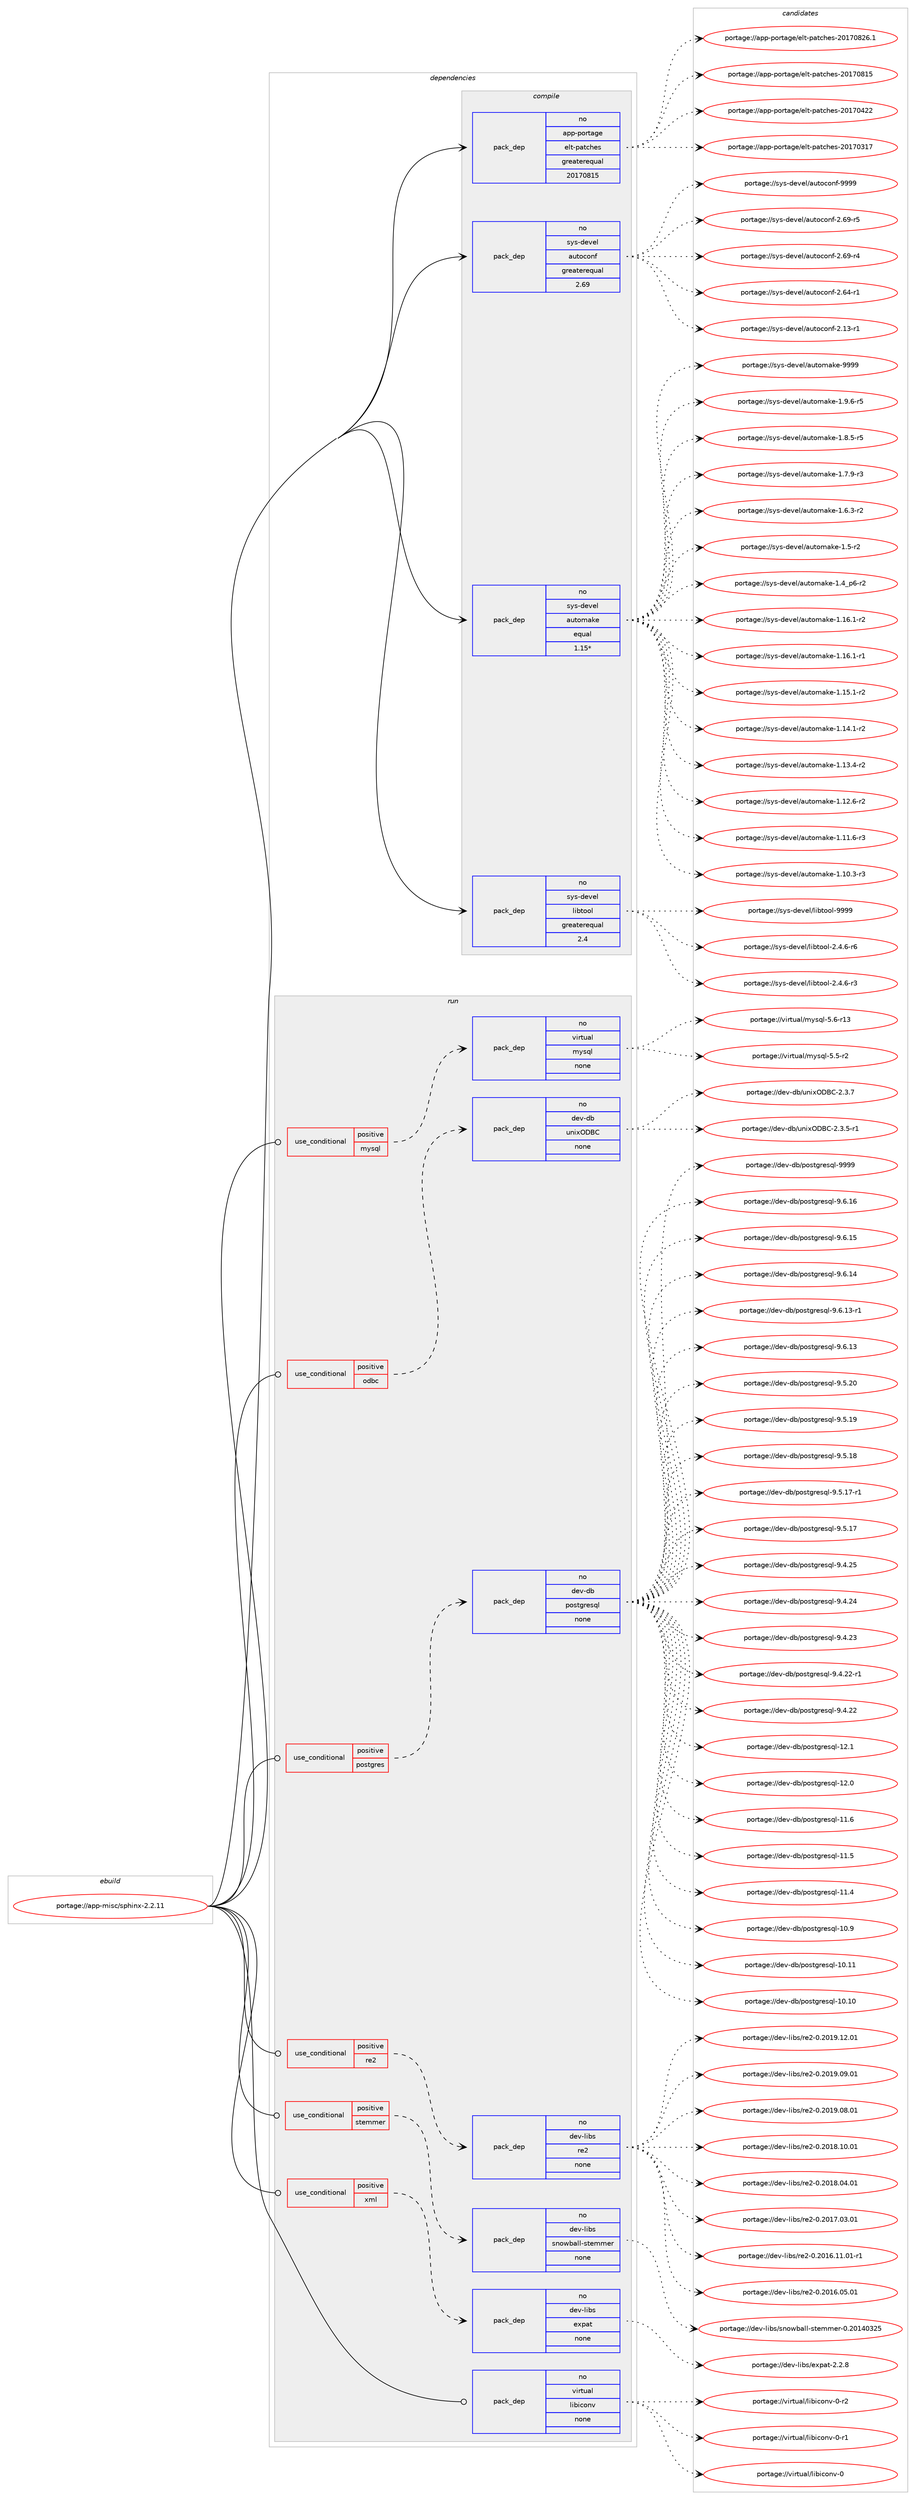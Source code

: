 digraph prolog {

# *************
# Graph options
# *************

newrank=true;
concentrate=true;
compound=true;
graph [rankdir=LR,fontname=Helvetica,fontsize=10,ranksep=1.5];#, ranksep=2.5, nodesep=0.2];
edge  [arrowhead=vee];
node  [fontname=Helvetica,fontsize=10];

# **********
# The ebuild
# **********

subgraph cluster_leftcol {
color=gray;
label=<<i>ebuild</i>>;
id [label="portage://app-misc/sphinx-2.2.11", color=red, width=4, href="../app-misc/sphinx-2.2.11.svg"];
}

# ****************
# The dependencies
# ****************

subgraph cluster_midcol {
color=gray;
label=<<i>dependencies</i>>;
subgraph cluster_compile {
fillcolor="#eeeeee";
style=filled;
label=<<i>compile</i>>;
subgraph pack458726 {
dependency609682 [label=<<TABLE BORDER="0" CELLBORDER="1" CELLSPACING="0" CELLPADDING="4" WIDTH="220"><TR><TD ROWSPAN="6" CELLPADDING="30">pack_dep</TD></TR><TR><TD WIDTH="110">no</TD></TR><TR><TD>app-portage</TD></TR><TR><TD>elt-patches</TD></TR><TR><TD>greaterequal</TD></TR><TR><TD>20170815</TD></TR></TABLE>>, shape=none, color=blue];
}
id:e -> dependency609682:w [weight=20,style="solid",arrowhead="vee"];
subgraph pack458727 {
dependency609683 [label=<<TABLE BORDER="0" CELLBORDER="1" CELLSPACING="0" CELLPADDING="4" WIDTH="220"><TR><TD ROWSPAN="6" CELLPADDING="30">pack_dep</TD></TR><TR><TD WIDTH="110">no</TD></TR><TR><TD>sys-devel</TD></TR><TR><TD>autoconf</TD></TR><TR><TD>greaterequal</TD></TR><TR><TD>2.69</TD></TR></TABLE>>, shape=none, color=blue];
}
id:e -> dependency609683:w [weight=20,style="solid",arrowhead="vee"];
subgraph pack458728 {
dependency609684 [label=<<TABLE BORDER="0" CELLBORDER="1" CELLSPACING="0" CELLPADDING="4" WIDTH="220"><TR><TD ROWSPAN="6" CELLPADDING="30">pack_dep</TD></TR><TR><TD WIDTH="110">no</TD></TR><TR><TD>sys-devel</TD></TR><TR><TD>automake</TD></TR><TR><TD>equal</TD></TR><TR><TD>1.15*</TD></TR></TABLE>>, shape=none, color=blue];
}
id:e -> dependency609684:w [weight=20,style="solid",arrowhead="vee"];
subgraph pack458729 {
dependency609685 [label=<<TABLE BORDER="0" CELLBORDER="1" CELLSPACING="0" CELLPADDING="4" WIDTH="220"><TR><TD ROWSPAN="6" CELLPADDING="30">pack_dep</TD></TR><TR><TD WIDTH="110">no</TD></TR><TR><TD>sys-devel</TD></TR><TR><TD>libtool</TD></TR><TR><TD>greaterequal</TD></TR><TR><TD>2.4</TD></TR></TABLE>>, shape=none, color=blue];
}
id:e -> dependency609685:w [weight=20,style="solid",arrowhead="vee"];
}
subgraph cluster_compileandrun {
fillcolor="#eeeeee";
style=filled;
label=<<i>compile and run</i>>;
}
subgraph cluster_run {
fillcolor="#eeeeee";
style=filled;
label=<<i>run</i>>;
subgraph cond142791 {
dependency609686 [label=<<TABLE BORDER="0" CELLBORDER="1" CELLSPACING="0" CELLPADDING="4"><TR><TD ROWSPAN="3" CELLPADDING="10">use_conditional</TD></TR><TR><TD>positive</TD></TR><TR><TD>mysql</TD></TR></TABLE>>, shape=none, color=red];
subgraph pack458730 {
dependency609687 [label=<<TABLE BORDER="0" CELLBORDER="1" CELLSPACING="0" CELLPADDING="4" WIDTH="220"><TR><TD ROWSPAN="6" CELLPADDING="30">pack_dep</TD></TR><TR><TD WIDTH="110">no</TD></TR><TR><TD>virtual</TD></TR><TR><TD>mysql</TD></TR><TR><TD>none</TD></TR><TR><TD></TD></TR></TABLE>>, shape=none, color=blue];
}
dependency609686:e -> dependency609687:w [weight=20,style="dashed",arrowhead="vee"];
}
id:e -> dependency609686:w [weight=20,style="solid",arrowhead="odot"];
subgraph cond142792 {
dependency609688 [label=<<TABLE BORDER="0" CELLBORDER="1" CELLSPACING="0" CELLPADDING="4"><TR><TD ROWSPAN="3" CELLPADDING="10">use_conditional</TD></TR><TR><TD>positive</TD></TR><TR><TD>odbc</TD></TR></TABLE>>, shape=none, color=red];
subgraph pack458731 {
dependency609689 [label=<<TABLE BORDER="0" CELLBORDER="1" CELLSPACING="0" CELLPADDING="4" WIDTH="220"><TR><TD ROWSPAN="6" CELLPADDING="30">pack_dep</TD></TR><TR><TD WIDTH="110">no</TD></TR><TR><TD>dev-db</TD></TR><TR><TD>unixODBC</TD></TR><TR><TD>none</TD></TR><TR><TD></TD></TR></TABLE>>, shape=none, color=blue];
}
dependency609688:e -> dependency609689:w [weight=20,style="dashed",arrowhead="vee"];
}
id:e -> dependency609688:w [weight=20,style="solid",arrowhead="odot"];
subgraph cond142793 {
dependency609690 [label=<<TABLE BORDER="0" CELLBORDER="1" CELLSPACING="0" CELLPADDING="4"><TR><TD ROWSPAN="3" CELLPADDING="10">use_conditional</TD></TR><TR><TD>positive</TD></TR><TR><TD>postgres</TD></TR></TABLE>>, shape=none, color=red];
subgraph pack458732 {
dependency609691 [label=<<TABLE BORDER="0" CELLBORDER="1" CELLSPACING="0" CELLPADDING="4" WIDTH="220"><TR><TD ROWSPAN="6" CELLPADDING="30">pack_dep</TD></TR><TR><TD WIDTH="110">no</TD></TR><TR><TD>dev-db</TD></TR><TR><TD>postgresql</TD></TR><TR><TD>none</TD></TR><TR><TD></TD></TR></TABLE>>, shape=none, color=blue];
}
dependency609690:e -> dependency609691:w [weight=20,style="dashed",arrowhead="vee"];
}
id:e -> dependency609690:w [weight=20,style="solid",arrowhead="odot"];
subgraph cond142794 {
dependency609692 [label=<<TABLE BORDER="0" CELLBORDER="1" CELLSPACING="0" CELLPADDING="4"><TR><TD ROWSPAN="3" CELLPADDING="10">use_conditional</TD></TR><TR><TD>positive</TD></TR><TR><TD>re2</TD></TR></TABLE>>, shape=none, color=red];
subgraph pack458733 {
dependency609693 [label=<<TABLE BORDER="0" CELLBORDER="1" CELLSPACING="0" CELLPADDING="4" WIDTH="220"><TR><TD ROWSPAN="6" CELLPADDING="30">pack_dep</TD></TR><TR><TD WIDTH="110">no</TD></TR><TR><TD>dev-libs</TD></TR><TR><TD>re2</TD></TR><TR><TD>none</TD></TR><TR><TD></TD></TR></TABLE>>, shape=none, color=blue];
}
dependency609692:e -> dependency609693:w [weight=20,style="dashed",arrowhead="vee"];
}
id:e -> dependency609692:w [weight=20,style="solid",arrowhead="odot"];
subgraph cond142795 {
dependency609694 [label=<<TABLE BORDER="0" CELLBORDER="1" CELLSPACING="0" CELLPADDING="4"><TR><TD ROWSPAN="3" CELLPADDING="10">use_conditional</TD></TR><TR><TD>positive</TD></TR><TR><TD>stemmer</TD></TR></TABLE>>, shape=none, color=red];
subgraph pack458734 {
dependency609695 [label=<<TABLE BORDER="0" CELLBORDER="1" CELLSPACING="0" CELLPADDING="4" WIDTH="220"><TR><TD ROWSPAN="6" CELLPADDING="30">pack_dep</TD></TR><TR><TD WIDTH="110">no</TD></TR><TR><TD>dev-libs</TD></TR><TR><TD>snowball-stemmer</TD></TR><TR><TD>none</TD></TR><TR><TD></TD></TR></TABLE>>, shape=none, color=blue];
}
dependency609694:e -> dependency609695:w [weight=20,style="dashed",arrowhead="vee"];
}
id:e -> dependency609694:w [weight=20,style="solid",arrowhead="odot"];
subgraph cond142796 {
dependency609696 [label=<<TABLE BORDER="0" CELLBORDER="1" CELLSPACING="0" CELLPADDING="4"><TR><TD ROWSPAN="3" CELLPADDING="10">use_conditional</TD></TR><TR><TD>positive</TD></TR><TR><TD>xml</TD></TR></TABLE>>, shape=none, color=red];
subgraph pack458735 {
dependency609697 [label=<<TABLE BORDER="0" CELLBORDER="1" CELLSPACING="0" CELLPADDING="4" WIDTH="220"><TR><TD ROWSPAN="6" CELLPADDING="30">pack_dep</TD></TR><TR><TD WIDTH="110">no</TD></TR><TR><TD>dev-libs</TD></TR><TR><TD>expat</TD></TR><TR><TD>none</TD></TR><TR><TD></TD></TR></TABLE>>, shape=none, color=blue];
}
dependency609696:e -> dependency609697:w [weight=20,style="dashed",arrowhead="vee"];
}
id:e -> dependency609696:w [weight=20,style="solid",arrowhead="odot"];
subgraph pack458736 {
dependency609698 [label=<<TABLE BORDER="0" CELLBORDER="1" CELLSPACING="0" CELLPADDING="4" WIDTH="220"><TR><TD ROWSPAN="6" CELLPADDING="30">pack_dep</TD></TR><TR><TD WIDTH="110">no</TD></TR><TR><TD>virtual</TD></TR><TR><TD>libiconv</TD></TR><TR><TD>none</TD></TR><TR><TD></TD></TR></TABLE>>, shape=none, color=blue];
}
id:e -> dependency609698:w [weight=20,style="solid",arrowhead="odot"];
}
}

# **************
# The candidates
# **************

subgraph cluster_choices {
rank=same;
color=gray;
label=<<i>candidates</i>>;

subgraph choice458726 {
color=black;
nodesep=1;
choice971121124511211111411697103101471011081164511297116991041011154550484955485650544649 [label="portage://app-portage/elt-patches-20170826.1", color=red, width=4,href="../app-portage/elt-patches-20170826.1.svg"];
choice97112112451121111141169710310147101108116451129711699104101115455048495548564953 [label="portage://app-portage/elt-patches-20170815", color=red, width=4,href="../app-portage/elt-patches-20170815.svg"];
choice97112112451121111141169710310147101108116451129711699104101115455048495548525050 [label="portage://app-portage/elt-patches-20170422", color=red, width=4,href="../app-portage/elt-patches-20170422.svg"];
choice97112112451121111141169710310147101108116451129711699104101115455048495548514955 [label="portage://app-portage/elt-patches-20170317", color=red, width=4,href="../app-portage/elt-patches-20170317.svg"];
dependency609682:e -> choice971121124511211111411697103101471011081164511297116991041011154550484955485650544649:w [style=dotted,weight="100"];
dependency609682:e -> choice97112112451121111141169710310147101108116451129711699104101115455048495548564953:w [style=dotted,weight="100"];
dependency609682:e -> choice97112112451121111141169710310147101108116451129711699104101115455048495548525050:w [style=dotted,weight="100"];
dependency609682:e -> choice97112112451121111141169710310147101108116451129711699104101115455048495548514955:w [style=dotted,weight="100"];
}
subgraph choice458727 {
color=black;
nodesep=1;
choice115121115451001011181011084797117116111991111101024557575757 [label="portage://sys-devel/autoconf-9999", color=red, width=4,href="../sys-devel/autoconf-9999.svg"];
choice1151211154510010111810110847971171161119911111010245504654574511453 [label="portage://sys-devel/autoconf-2.69-r5", color=red, width=4,href="../sys-devel/autoconf-2.69-r5.svg"];
choice1151211154510010111810110847971171161119911111010245504654574511452 [label="portage://sys-devel/autoconf-2.69-r4", color=red, width=4,href="../sys-devel/autoconf-2.69-r4.svg"];
choice1151211154510010111810110847971171161119911111010245504654524511449 [label="portage://sys-devel/autoconf-2.64-r1", color=red, width=4,href="../sys-devel/autoconf-2.64-r1.svg"];
choice1151211154510010111810110847971171161119911111010245504649514511449 [label="portage://sys-devel/autoconf-2.13-r1", color=red, width=4,href="../sys-devel/autoconf-2.13-r1.svg"];
dependency609683:e -> choice115121115451001011181011084797117116111991111101024557575757:w [style=dotted,weight="100"];
dependency609683:e -> choice1151211154510010111810110847971171161119911111010245504654574511453:w [style=dotted,weight="100"];
dependency609683:e -> choice1151211154510010111810110847971171161119911111010245504654574511452:w [style=dotted,weight="100"];
dependency609683:e -> choice1151211154510010111810110847971171161119911111010245504654524511449:w [style=dotted,weight="100"];
dependency609683:e -> choice1151211154510010111810110847971171161119911111010245504649514511449:w [style=dotted,weight="100"];
}
subgraph choice458728 {
color=black;
nodesep=1;
choice115121115451001011181011084797117116111109971071014557575757 [label="portage://sys-devel/automake-9999", color=red, width=4,href="../sys-devel/automake-9999.svg"];
choice115121115451001011181011084797117116111109971071014549465746544511453 [label="portage://sys-devel/automake-1.9.6-r5", color=red, width=4,href="../sys-devel/automake-1.9.6-r5.svg"];
choice115121115451001011181011084797117116111109971071014549465646534511453 [label="portage://sys-devel/automake-1.8.5-r5", color=red, width=4,href="../sys-devel/automake-1.8.5-r5.svg"];
choice115121115451001011181011084797117116111109971071014549465546574511451 [label="portage://sys-devel/automake-1.7.9-r3", color=red, width=4,href="../sys-devel/automake-1.7.9-r3.svg"];
choice115121115451001011181011084797117116111109971071014549465446514511450 [label="portage://sys-devel/automake-1.6.3-r2", color=red, width=4,href="../sys-devel/automake-1.6.3-r2.svg"];
choice11512111545100101118101108479711711611110997107101454946534511450 [label="portage://sys-devel/automake-1.5-r2", color=red, width=4,href="../sys-devel/automake-1.5-r2.svg"];
choice115121115451001011181011084797117116111109971071014549465295112544511450 [label="portage://sys-devel/automake-1.4_p6-r2", color=red, width=4,href="../sys-devel/automake-1.4_p6-r2.svg"];
choice11512111545100101118101108479711711611110997107101454946495446494511450 [label="portage://sys-devel/automake-1.16.1-r2", color=red, width=4,href="../sys-devel/automake-1.16.1-r2.svg"];
choice11512111545100101118101108479711711611110997107101454946495446494511449 [label="portage://sys-devel/automake-1.16.1-r1", color=red, width=4,href="../sys-devel/automake-1.16.1-r1.svg"];
choice11512111545100101118101108479711711611110997107101454946495346494511450 [label="portage://sys-devel/automake-1.15.1-r2", color=red, width=4,href="../sys-devel/automake-1.15.1-r2.svg"];
choice11512111545100101118101108479711711611110997107101454946495246494511450 [label="portage://sys-devel/automake-1.14.1-r2", color=red, width=4,href="../sys-devel/automake-1.14.1-r2.svg"];
choice11512111545100101118101108479711711611110997107101454946495146524511450 [label="portage://sys-devel/automake-1.13.4-r2", color=red, width=4,href="../sys-devel/automake-1.13.4-r2.svg"];
choice11512111545100101118101108479711711611110997107101454946495046544511450 [label="portage://sys-devel/automake-1.12.6-r2", color=red, width=4,href="../sys-devel/automake-1.12.6-r2.svg"];
choice11512111545100101118101108479711711611110997107101454946494946544511451 [label="portage://sys-devel/automake-1.11.6-r3", color=red, width=4,href="../sys-devel/automake-1.11.6-r3.svg"];
choice11512111545100101118101108479711711611110997107101454946494846514511451 [label="portage://sys-devel/automake-1.10.3-r3", color=red, width=4,href="../sys-devel/automake-1.10.3-r3.svg"];
dependency609684:e -> choice115121115451001011181011084797117116111109971071014557575757:w [style=dotted,weight="100"];
dependency609684:e -> choice115121115451001011181011084797117116111109971071014549465746544511453:w [style=dotted,weight="100"];
dependency609684:e -> choice115121115451001011181011084797117116111109971071014549465646534511453:w [style=dotted,weight="100"];
dependency609684:e -> choice115121115451001011181011084797117116111109971071014549465546574511451:w [style=dotted,weight="100"];
dependency609684:e -> choice115121115451001011181011084797117116111109971071014549465446514511450:w [style=dotted,weight="100"];
dependency609684:e -> choice11512111545100101118101108479711711611110997107101454946534511450:w [style=dotted,weight="100"];
dependency609684:e -> choice115121115451001011181011084797117116111109971071014549465295112544511450:w [style=dotted,weight="100"];
dependency609684:e -> choice11512111545100101118101108479711711611110997107101454946495446494511450:w [style=dotted,weight="100"];
dependency609684:e -> choice11512111545100101118101108479711711611110997107101454946495446494511449:w [style=dotted,weight="100"];
dependency609684:e -> choice11512111545100101118101108479711711611110997107101454946495346494511450:w [style=dotted,weight="100"];
dependency609684:e -> choice11512111545100101118101108479711711611110997107101454946495246494511450:w [style=dotted,weight="100"];
dependency609684:e -> choice11512111545100101118101108479711711611110997107101454946495146524511450:w [style=dotted,weight="100"];
dependency609684:e -> choice11512111545100101118101108479711711611110997107101454946495046544511450:w [style=dotted,weight="100"];
dependency609684:e -> choice11512111545100101118101108479711711611110997107101454946494946544511451:w [style=dotted,weight="100"];
dependency609684:e -> choice11512111545100101118101108479711711611110997107101454946494846514511451:w [style=dotted,weight="100"];
}
subgraph choice458729 {
color=black;
nodesep=1;
choice1151211154510010111810110847108105981161111111084557575757 [label="portage://sys-devel/libtool-9999", color=red, width=4,href="../sys-devel/libtool-9999.svg"];
choice1151211154510010111810110847108105981161111111084550465246544511454 [label="portage://sys-devel/libtool-2.4.6-r6", color=red, width=4,href="../sys-devel/libtool-2.4.6-r6.svg"];
choice1151211154510010111810110847108105981161111111084550465246544511451 [label="portage://sys-devel/libtool-2.4.6-r3", color=red, width=4,href="../sys-devel/libtool-2.4.6-r3.svg"];
dependency609685:e -> choice1151211154510010111810110847108105981161111111084557575757:w [style=dotted,weight="100"];
dependency609685:e -> choice1151211154510010111810110847108105981161111111084550465246544511454:w [style=dotted,weight="100"];
dependency609685:e -> choice1151211154510010111810110847108105981161111111084550465246544511451:w [style=dotted,weight="100"];
}
subgraph choice458730 {
color=black;
nodesep=1;
choice118105114116117971084710912111511310845534654451144951 [label="portage://virtual/mysql-5.6-r13", color=red, width=4,href="../virtual/mysql-5.6-r13.svg"];
choice1181051141161179710847109121115113108455346534511450 [label="portage://virtual/mysql-5.5-r2", color=red, width=4,href="../virtual/mysql-5.5-r2.svg"];
dependency609687:e -> choice118105114116117971084710912111511310845534654451144951:w [style=dotted,weight="100"];
dependency609687:e -> choice1181051141161179710847109121115113108455346534511450:w [style=dotted,weight="100"];
}
subgraph choice458731 {
color=black;
nodesep=1;
choice10010111845100984711711010512079686667455046514655 [label="portage://dev-db/unixODBC-2.3.7", color=red, width=4,href="../dev-db/unixODBC-2.3.7.svg"];
choice100101118451009847117110105120796866674550465146534511449 [label="portage://dev-db/unixODBC-2.3.5-r1", color=red, width=4,href="../dev-db/unixODBC-2.3.5-r1.svg"];
dependency609689:e -> choice10010111845100984711711010512079686667455046514655:w [style=dotted,weight="100"];
dependency609689:e -> choice100101118451009847117110105120796866674550465146534511449:w [style=dotted,weight="100"];
}
subgraph choice458732 {
color=black;
nodesep=1;
choice1001011184510098471121111151161031141011151131084557575757 [label="portage://dev-db/postgresql-9999", color=red, width=4,href="../dev-db/postgresql-9999.svg"];
choice10010111845100984711211111511610311410111511310845574654464954 [label="portage://dev-db/postgresql-9.6.16", color=red, width=4,href="../dev-db/postgresql-9.6.16.svg"];
choice10010111845100984711211111511610311410111511310845574654464953 [label="portage://dev-db/postgresql-9.6.15", color=red, width=4,href="../dev-db/postgresql-9.6.15.svg"];
choice10010111845100984711211111511610311410111511310845574654464952 [label="portage://dev-db/postgresql-9.6.14", color=red, width=4,href="../dev-db/postgresql-9.6.14.svg"];
choice100101118451009847112111115116103114101115113108455746544649514511449 [label="portage://dev-db/postgresql-9.6.13-r1", color=red, width=4,href="../dev-db/postgresql-9.6.13-r1.svg"];
choice10010111845100984711211111511610311410111511310845574654464951 [label="portage://dev-db/postgresql-9.6.13", color=red, width=4,href="../dev-db/postgresql-9.6.13.svg"];
choice10010111845100984711211111511610311410111511310845574653465048 [label="portage://dev-db/postgresql-9.5.20", color=red, width=4,href="../dev-db/postgresql-9.5.20.svg"];
choice10010111845100984711211111511610311410111511310845574653464957 [label="portage://dev-db/postgresql-9.5.19", color=red, width=4,href="../dev-db/postgresql-9.5.19.svg"];
choice10010111845100984711211111511610311410111511310845574653464956 [label="portage://dev-db/postgresql-9.5.18", color=red, width=4,href="../dev-db/postgresql-9.5.18.svg"];
choice100101118451009847112111115116103114101115113108455746534649554511449 [label="portage://dev-db/postgresql-9.5.17-r1", color=red, width=4,href="../dev-db/postgresql-9.5.17-r1.svg"];
choice10010111845100984711211111511610311410111511310845574653464955 [label="portage://dev-db/postgresql-9.5.17", color=red, width=4,href="../dev-db/postgresql-9.5.17.svg"];
choice10010111845100984711211111511610311410111511310845574652465053 [label="portage://dev-db/postgresql-9.4.25", color=red, width=4,href="../dev-db/postgresql-9.4.25.svg"];
choice10010111845100984711211111511610311410111511310845574652465052 [label="portage://dev-db/postgresql-9.4.24", color=red, width=4,href="../dev-db/postgresql-9.4.24.svg"];
choice10010111845100984711211111511610311410111511310845574652465051 [label="portage://dev-db/postgresql-9.4.23", color=red, width=4,href="../dev-db/postgresql-9.4.23.svg"];
choice100101118451009847112111115116103114101115113108455746524650504511449 [label="portage://dev-db/postgresql-9.4.22-r1", color=red, width=4,href="../dev-db/postgresql-9.4.22-r1.svg"];
choice10010111845100984711211111511610311410111511310845574652465050 [label="portage://dev-db/postgresql-9.4.22", color=red, width=4,href="../dev-db/postgresql-9.4.22.svg"];
choice1001011184510098471121111151161031141011151131084549504649 [label="portage://dev-db/postgresql-12.1", color=red, width=4,href="../dev-db/postgresql-12.1.svg"];
choice1001011184510098471121111151161031141011151131084549504648 [label="portage://dev-db/postgresql-12.0", color=red, width=4,href="../dev-db/postgresql-12.0.svg"];
choice1001011184510098471121111151161031141011151131084549494654 [label="portage://dev-db/postgresql-11.6", color=red, width=4,href="../dev-db/postgresql-11.6.svg"];
choice1001011184510098471121111151161031141011151131084549494653 [label="portage://dev-db/postgresql-11.5", color=red, width=4,href="../dev-db/postgresql-11.5.svg"];
choice1001011184510098471121111151161031141011151131084549494652 [label="portage://dev-db/postgresql-11.4", color=red, width=4,href="../dev-db/postgresql-11.4.svg"];
choice1001011184510098471121111151161031141011151131084549484657 [label="portage://dev-db/postgresql-10.9", color=red, width=4,href="../dev-db/postgresql-10.9.svg"];
choice100101118451009847112111115116103114101115113108454948464949 [label="portage://dev-db/postgresql-10.11", color=red, width=4,href="../dev-db/postgresql-10.11.svg"];
choice100101118451009847112111115116103114101115113108454948464948 [label="portage://dev-db/postgresql-10.10", color=red, width=4,href="../dev-db/postgresql-10.10.svg"];
dependency609691:e -> choice1001011184510098471121111151161031141011151131084557575757:w [style=dotted,weight="100"];
dependency609691:e -> choice10010111845100984711211111511610311410111511310845574654464954:w [style=dotted,weight="100"];
dependency609691:e -> choice10010111845100984711211111511610311410111511310845574654464953:w [style=dotted,weight="100"];
dependency609691:e -> choice10010111845100984711211111511610311410111511310845574654464952:w [style=dotted,weight="100"];
dependency609691:e -> choice100101118451009847112111115116103114101115113108455746544649514511449:w [style=dotted,weight="100"];
dependency609691:e -> choice10010111845100984711211111511610311410111511310845574654464951:w [style=dotted,weight="100"];
dependency609691:e -> choice10010111845100984711211111511610311410111511310845574653465048:w [style=dotted,weight="100"];
dependency609691:e -> choice10010111845100984711211111511610311410111511310845574653464957:w [style=dotted,weight="100"];
dependency609691:e -> choice10010111845100984711211111511610311410111511310845574653464956:w [style=dotted,weight="100"];
dependency609691:e -> choice100101118451009847112111115116103114101115113108455746534649554511449:w [style=dotted,weight="100"];
dependency609691:e -> choice10010111845100984711211111511610311410111511310845574653464955:w [style=dotted,weight="100"];
dependency609691:e -> choice10010111845100984711211111511610311410111511310845574652465053:w [style=dotted,weight="100"];
dependency609691:e -> choice10010111845100984711211111511610311410111511310845574652465052:w [style=dotted,weight="100"];
dependency609691:e -> choice10010111845100984711211111511610311410111511310845574652465051:w [style=dotted,weight="100"];
dependency609691:e -> choice100101118451009847112111115116103114101115113108455746524650504511449:w [style=dotted,weight="100"];
dependency609691:e -> choice10010111845100984711211111511610311410111511310845574652465050:w [style=dotted,weight="100"];
dependency609691:e -> choice1001011184510098471121111151161031141011151131084549504649:w [style=dotted,weight="100"];
dependency609691:e -> choice1001011184510098471121111151161031141011151131084549504648:w [style=dotted,weight="100"];
dependency609691:e -> choice1001011184510098471121111151161031141011151131084549494654:w [style=dotted,weight="100"];
dependency609691:e -> choice1001011184510098471121111151161031141011151131084549494653:w [style=dotted,weight="100"];
dependency609691:e -> choice1001011184510098471121111151161031141011151131084549494652:w [style=dotted,weight="100"];
dependency609691:e -> choice1001011184510098471121111151161031141011151131084549484657:w [style=dotted,weight="100"];
dependency609691:e -> choice100101118451009847112111115116103114101115113108454948464949:w [style=dotted,weight="100"];
dependency609691:e -> choice100101118451009847112111115116103114101115113108454948464948:w [style=dotted,weight="100"];
}
subgraph choice458733 {
color=black;
nodesep=1;
choice1001011184510810598115471141015045484650484957464950464849 [label="portage://dev-libs/re2-0.2019.12.01", color=red, width=4,href="../dev-libs/re2-0.2019.12.01.svg"];
choice1001011184510810598115471141015045484650484957464857464849 [label="portage://dev-libs/re2-0.2019.09.01", color=red, width=4,href="../dev-libs/re2-0.2019.09.01.svg"];
choice1001011184510810598115471141015045484650484957464856464849 [label="portage://dev-libs/re2-0.2019.08.01", color=red, width=4,href="../dev-libs/re2-0.2019.08.01.svg"];
choice1001011184510810598115471141015045484650484956464948464849 [label="portage://dev-libs/re2-0.2018.10.01", color=red, width=4,href="../dev-libs/re2-0.2018.10.01.svg"];
choice1001011184510810598115471141015045484650484956464852464849 [label="portage://dev-libs/re2-0.2018.04.01", color=red, width=4,href="../dev-libs/re2-0.2018.04.01.svg"];
choice1001011184510810598115471141015045484650484955464851464849 [label="portage://dev-libs/re2-0.2017.03.01", color=red, width=4,href="../dev-libs/re2-0.2017.03.01.svg"];
choice10010111845108105981154711410150454846504849544649494648494511449 [label="portage://dev-libs/re2-0.2016.11.01-r1", color=red, width=4,href="../dev-libs/re2-0.2016.11.01-r1.svg"];
choice1001011184510810598115471141015045484650484954464853464849 [label="portage://dev-libs/re2-0.2016.05.01", color=red, width=4,href="../dev-libs/re2-0.2016.05.01.svg"];
dependency609693:e -> choice1001011184510810598115471141015045484650484957464950464849:w [style=dotted,weight="100"];
dependency609693:e -> choice1001011184510810598115471141015045484650484957464857464849:w [style=dotted,weight="100"];
dependency609693:e -> choice1001011184510810598115471141015045484650484957464856464849:w [style=dotted,weight="100"];
dependency609693:e -> choice1001011184510810598115471141015045484650484956464948464849:w [style=dotted,weight="100"];
dependency609693:e -> choice1001011184510810598115471141015045484650484956464852464849:w [style=dotted,weight="100"];
dependency609693:e -> choice1001011184510810598115471141015045484650484955464851464849:w [style=dotted,weight="100"];
dependency609693:e -> choice10010111845108105981154711410150454846504849544649494648494511449:w [style=dotted,weight="100"];
dependency609693:e -> choice1001011184510810598115471141015045484650484954464853464849:w [style=dotted,weight="100"];
}
subgraph choice458734 {
color=black;
nodesep=1;
choice1001011184510810598115471151101111199897108108451151161011091091011144548465048495248515053 [label="portage://dev-libs/snowball-stemmer-0.20140325", color=red, width=4,href="../dev-libs/snowball-stemmer-0.20140325.svg"];
dependency609695:e -> choice1001011184510810598115471151101111199897108108451151161011091091011144548465048495248515053:w [style=dotted,weight="100"];
}
subgraph choice458735 {
color=black;
nodesep=1;
choice10010111845108105981154710112011297116455046504656 [label="portage://dev-libs/expat-2.2.8", color=red, width=4,href="../dev-libs/expat-2.2.8.svg"];
dependency609697:e -> choice10010111845108105981154710112011297116455046504656:w [style=dotted,weight="100"];
}
subgraph choice458736 {
color=black;
nodesep=1;
choice1181051141161179710847108105981059911111011845484511450 [label="portage://virtual/libiconv-0-r2", color=red, width=4,href="../virtual/libiconv-0-r2.svg"];
choice1181051141161179710847108105981059911111011845484511449 [label="portage://virtual/libiconv-0-r1", color=red, width=4,href="../virtual/libiconv-0-r1.svg"];
choice118105114116117971084710810598105991111101184548 [label="portage://virtual/libiconv-0", color=red, width=4,href="../virtual/libiconv-0.svg"];
dependency609698:e -> choice1181051141161179710847108105981059911111011845484511450:w [style=dotted,weight="100"];
dependency609698:e -> choice1181051141161179710847108105981059911111011845484511449:w [style=dotted,weight="100"];
dependency609698:e -> choice118105114116117971084710810598105991111101184548:w [style=dotted,weight="100"];
}
}

}
